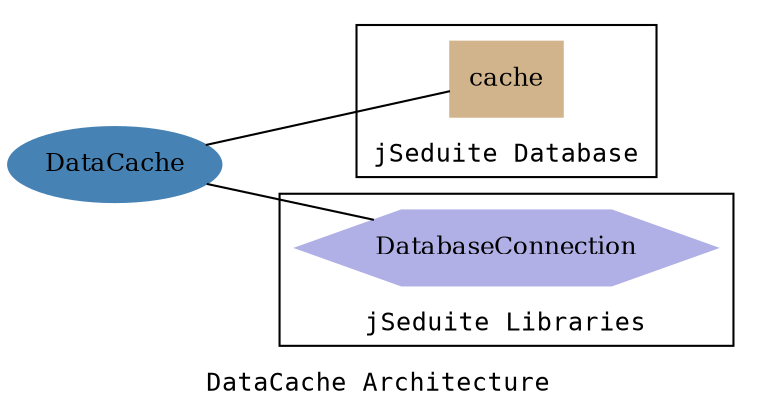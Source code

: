 digraph jSeduite_arch {
  label="DataCache Architecture";
  fontname="Courier";
  node [fontsize=12, style=filled, shape="ellipse", color="#4682B4"];
  edge [arrowhead="none"];
  fontsize=12;
  rankdir=LR ;

  subgraph cluster_database {
    label="jSeduite Database" ;
    labelloc=b;
    node [shape="box", color="#D2B48C"];
    edge [arrowhead="inv",arrowtail="inv"] ;

    cache_db         [label="cache"] ;
  }

  subgraph cluster_librairies {
    label="jSeduite Libraries" ;
    labelloc=b;
    node [shape="hexagon",color="#B0B0E6",style="filled"];

    db_conn [label="DatabaseConnection"];
  }

  cache [label="DataCache"];
  cache -> cache_db ;
  cache -> db_conn;


}